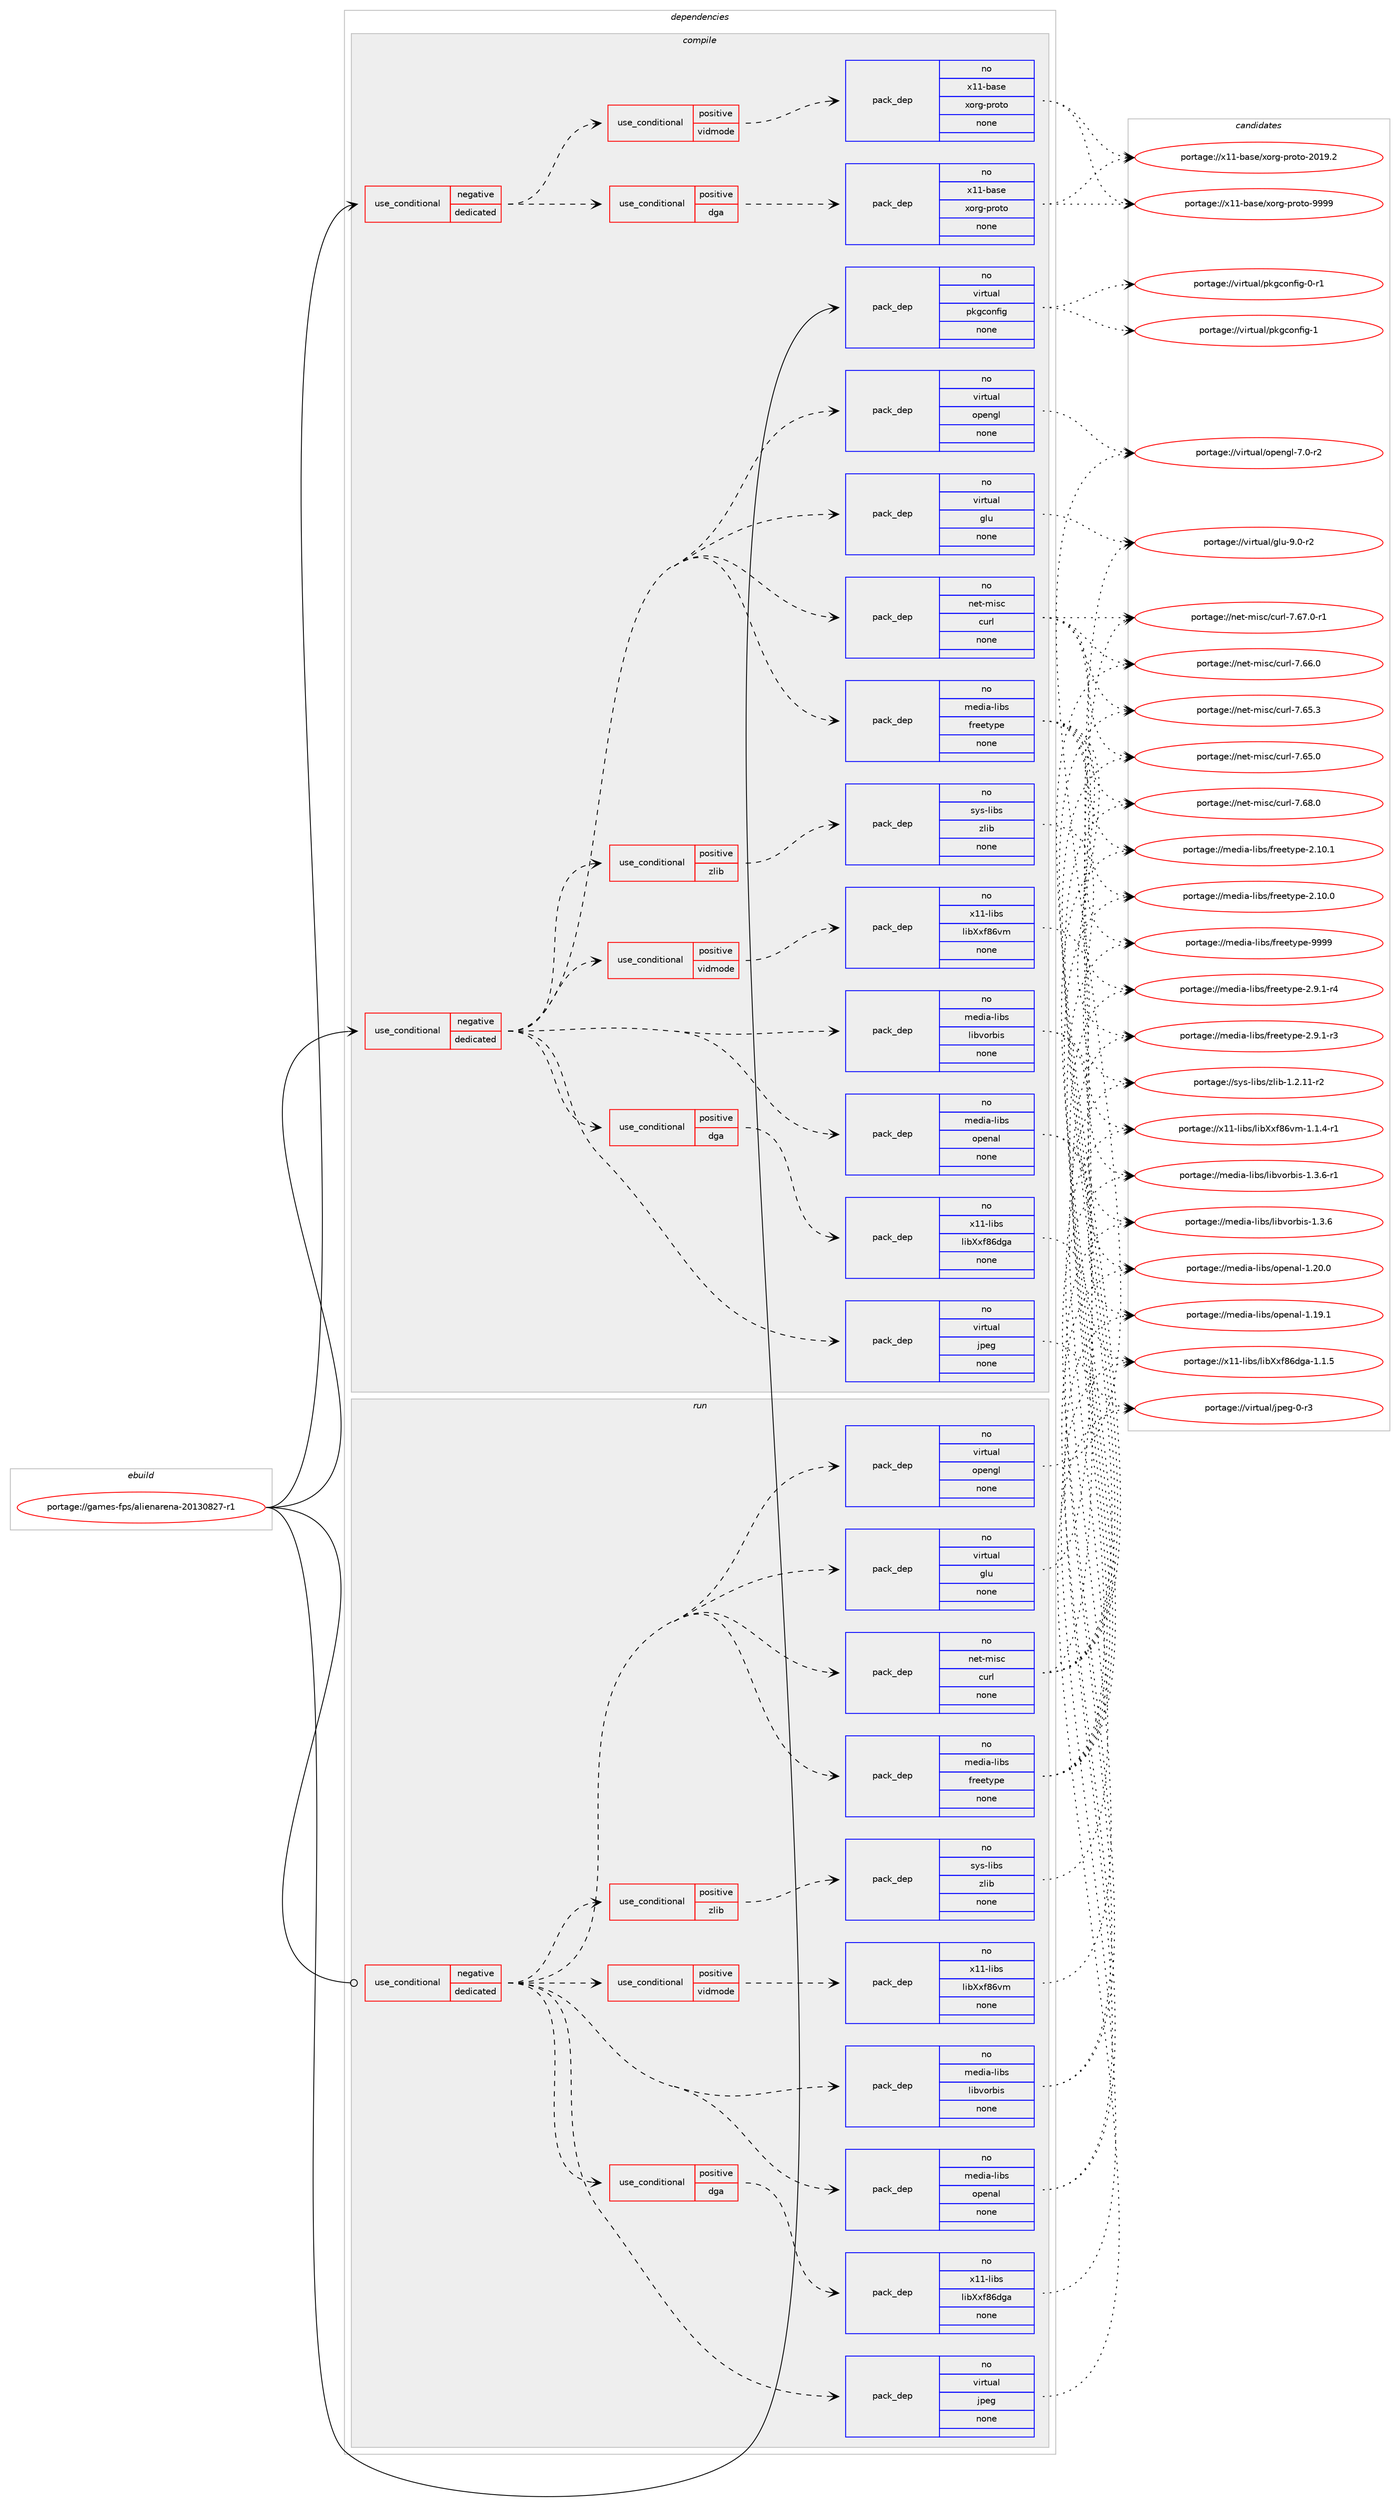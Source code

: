 digraph prolog {

# *************
# Graph options
# *************

newrank=true;
concentrate=true;
compound=true;
graph [rankdir=LR,fontname=Helvetica,fontsize=10,ranksep=1.5];#, ranksep=2.5, nodesep=0.2];
edge  [arrowhead=vee];
node  [fontname=Helvetica,fontsize=10];

# **********
# The ebuild
# **********

subgraph cluster_leftcol {
color=gray;
label=<<i>ebuild</i>>;
id [label="portage://games-fps/alienarena-20130827-r1", color=red, width=4, href="../games-fps/alienarena-20130827-r1.svg"];
}

# ****************
# The dependencies
# ****************

subgraph cluster_midcol {
color=gray;
label=<<i>dependencies</i>>;
subgraph cluster_compile {
fillcolor="#eeeeee";
style=filled;
label=<<i>compile</i>>;
subgraph cond59506 {
dependency286377 [label=<<TABLE BORDER="0" CELLBORDER="1" CELLSPACING="0" CELLPADDING="4"><TR><TD ROWSPAN="3" CELLPADDING="10">use_conditional</TD></TR><TR><TD>negative</TD></TR><TR><TD>dedicated</TD></TR></TABLE>>, shape=none, color=red];
subgraph cond59507 {
dependency286378 [label=<<TABLE BORDER="0" CELLBORDER="1" CELLSPACING="0" CELLPADDING="4"><TR><TD ROWSPAN="3" CELLPADDING="10">use_conditional</TD></TR><TR><TD>positive</TD></TR><TR><TD>dga</TD></TR></TABLE>>, shape=none, color=red];
subgraph pack222417 {
dependency286379 [label=<<TABLE BORDER="0" CELLBORDER="1" CELLSPACING="0" CELLPADDING="4" WIDTH="220"><TR><TD ROWSPAN="6" CELLPADDING="30">pack_dep</TD></TR><TR><TD WIDTH="110">no</TD></TR><TR><TD>x11-base</TD></TR><TR><TD>xorg-proto</TD></TR><TR><TD>none</TD></TR><TR><TD></TD></TR></TABLE>>, shape=none, color=blue];
}
dependency286378:e -> dependency286379:w [weight=20,style="dashed",arrowhead="vee"];
}
dependency286377:e -> dependency286378:w [weight=20,style="dashed",arrowhead="vee"];
subgraph cond59508 {
dependency286380 [label=<<TABLE BORDER="0" CELLBORDER="1" CELLSPACING="0" CELLPADDING="4"><TR><TD ROWSPAN="3" CELLPADDING="10">use_conditional</TD></TR><TR><TD>positive</TD></TR><TR><TD>vidmode</TD></TR></TABLE>>, shape=none, color=red];
subgraph pack222418 {
dependency286381 [label=<<TABLE BORDER="0" CELLBORDER="1" CELLSPACING="0" CELLPADDING="4" WIDTH="220"><TR><TD ROWSPAN="6" CELLPADDING="30">pack_dep</TD></TR><TR><TD WIDTH="110">no</TD></TR><TR><TD>x11-base</TD></TR><TR><TD>xorg-proto</TD></TR><TR><TD>none</TD></TR><TR><TD></TD></TR></TABLE>>, shape=none, color=blue];
}
dependency286380:e -> dependency286381:w [weight=20,style="dashed",arrowhead="vee"];
}
dependency286377:e -> dependency286380:w [weight=20,style="dashed",arrowhead="vee"];
}
id:e -> dependency286377:w [weight=20,style="solid",arrowhead="vee"];
subgraph cond59509 {
dependency286382 [label=<<TABLE BORDER="0" CELLBORDER="1" CELLSPACING="0" CELLPADDING="4"><TR><TD ROWSPAN="3" CELLPADDING="10">use_conditional</TD></TR><TR><TD>negative</TD></TR><TR><TD>dedicated</TD></TR></TABLE>>, shape=none, color=red];
subgraph pack222419 {
dependency286383 [label=<<TABLE BORDER="0" CELLBORDER="1" CELLSPACING="0" CELLPADDING="4" WIDTH="220"><TR><TD ROWSPAN="6" CELLPADDING="30">pack_dep</TD></TR><TR><TD WIDTH="110">no</TD></TR><TR><TD>virtual</TD></TR><TR><TD>jpeg</TD></TR><TR><TD>none</TD></TR><TR><TD></TD></TR></TABLE>>, shape=none, color=blue];
}
dependency286382:e -> dependency286383:w [weight=20,style="dashed",arrowhead="vee"];
subgraph pack222420 {
dependency286384 [label=<<TABLE BORDER="0" CELLBORDER="1" CELLSPACING="0" CELLPADDING="4" WIDTH="220"><TR><TD ROWSPAN="6" CELLPADDING="30">pack_dep</TD></TR><TR><TD WIDTH="110">no</TD></TR><TR><TD>media-libs</TD></TR><TR><TD>openal</TD></TR><TR><TD>none</TD></TR><TR><TD></TD></TR></TABLE>>, shape=none, color=blue];
}
dependency286382:e -> dependency286384:w [weight=20,style="dashed",arrowhead="vee"];
subgraph pack222421 {
dependency286385 [label=<<TABLE BORDER="0" CELLBORDER="1" CELLSPACING="0" CELLPADDING="4" WIDTH="220"><TR><TD ROWSPAN="6" CELLPADDING="30">pack_dep</TD></TR><TR><TD WIDTH="110">no</TD></TR><TR><TD>media-libs</TD></TR><TR><TD>libvorbis</TD></TR><TR><TD>none</TD></TR><TR><TD></TD></TR></TABLE>>, shape=none, color=blue];
}
dependency286382:e -> dependency286385:w [weight=20,style="dashed",arrowhead="vee"];
subgraph pack222422 {
dependency286386 [label=<<TABLE BORDER="0" CELLBORDER="1" CELLSPACING="0" CELLPADDING="4" WIDTH="220"><TR><TD ROWSPAN="6" CELLPADDING="30">pack_dep</TD></TR><TR><TD WIDTH="110">no</TD></TR><TR><TD>media-libs</TD></TR><TR><TD>freetype</TD></TR><TR><TD>none</TD></TR><TR><TD></TD></TR></TABLE>>, shape=none, color=blue];
}
dependency286382:e -> dependency286386:w [weight=20,style="dashed",arrowhead="vee"];
subgraph pack222423 {
dependency286387 [label=<<TABLE BORDER="0" CELLBORDER="1" CELLSPACING="0" CELLPADDING="4" WIDTH="220"><TR><TD ROWSPAN="6" CELLPADDING="30">pack_dep</TD></TR><TR><TD WIDTH="110">no</TD></TR><TR><TD>virtual</TD></TR><TR><TD>glu</TD></TR><TR><TD>none</TD></TR><TR><TD></TD></TR></TABLE>>, shape=none, color=blue];
}
dependency286382:e -> dependency286387:w [weight=20,style="dashed",arrowhead="vee"];
subgraph pack222424 {
dependency286388 [label=<<TABLE BORDER="0" CELLBORDER="1" CELLSPACING="0" CELLPADDING="4" WIDTH="220"><TR><TD ROWSPAN="6" CELLPADDING="30">pack_dep</TD></TR><TR><TD WIDTH="110">no</TD></TR><TR><TD>virtual</TD></TR><TR><TD>opengl</TD></TR><TR><TD>none</TD></TR><TR><TD></TD></TR></TABLE>>, shape=none, color=blue];
}
dependency286382:e -> dependency286388:w [weight=20,style="dashed",arrowhead="vee"];
subgraph cond59510 {
dependency286389 [label=<<TABLE BORDER="0" CELLBORDER="1" CELLSPACING="0" CELLPADDING="4"><TR><TD ROWSPAN="3" CELLPADDING="10">use_conditional</TD></TR><TR><TD>positive</TD></TR><TR><TD>dga</TD></TR></TABLE>>, shape=none, color=red];
subgraph pack222425 {
dependency286390 [label=<<TABLE BORDER="0" CELLBORDER="1" CELLSPACING="0" CELLPADDING="4" WIDTH="220"><TR><TD ROWSPAN="6" CELLPADDING="30">pack_dep</TD></TR><TR><TD WIDTH="110">no</TD></TR><TR><TD>x11-libs</TD></TR><TR><TD>libXxf86dga</TD></TR><TR><TD>none</TD></TR><TR><TD></TD></TR></TABLE>>, shape=none, color=blue];
}
dependency286389:e -> dependency286390:w [weight=20,style="dashed",arrowhead="vee"];
}
dependency286382:e -> dependency286389:w [weight=20,style="dashed",arrowhead="vee"];
subgraph cond59511 {
dependency286391 [label=<<TABLE BORDER="0" CELLBORDER="1" CELLSPACING="0" CELLPADDING="4"><TR><TD ROWSPAN="3" CELLPADDING="10">use_conditional</TD></TR><TR><TD>positive</TD></TR><TR><TD>vidmode</TD></TR></TABLE>>, shape=none, color=red];
subgraph pack222426 {
dependency286392 [label=<<TABLE BORDER="0" CELLBORDER="1" CELLSPACING="0" CELLPADDING="4" WIDTH="220"><TR><TD ROWSPAN="6" CELLPADDING="30">pack_dep</TD></TR><TR><TD WIDTH="110">no</TD></TR><TR><TD>x11-libs</TD></TR><TR><TD>libXxf86vm</TD></TR><TR><TD>none</TD></TR><TR><TD></TD></TR></TABLE>>, shape=none, color=blue];
}
dependency286391:e -> dependency286392:w [weight=20,style="dashed",arrowhead="vee"];
}
dependency286382:e -> dependency286391:w [weight=20,style="dashed",arrowhead="vee"];
subgraph cond59512 {
dependency286393 [label=<<TABLE BORDER="0" CELLBORDER="1" CELLSPACING="0" CELLPADDING="4"><TR><TD ROWSPAN="3" CELLPADDING="10">use_conditional</TD></TR><TR><TD>positive</TD></TR><TR><TD>zlib</TD></TR></TABLE>>, shape=none, color=red];
subgraph pack222427 {
dependency286394 [label=<<TABLE BORDER="0" CELLBORDER="1" CELLSPACING="0" CELLPADDING="4" WIDTH="220"><TR><TD ROWSPAN="6" CELLPADDING="30">pack_dep</TD></TR><TR><TD WIDTH="110">no</TD></TR><TR><TD>sys-libs</TD></TR><TR><TD>zlib</TD></TR><TR><TD>none</TD></TR><TR><TD></TD></TR></TABLE>>, shape=none, color=blue];
}
dependency286393:e -> dependency286394:w [weight=20,style="dashed",arrowhead="vee"];
}
dependency286382:e -> dependency286393:w [weight=20,style="dashed",arrowhead="vee"];
subgraph pack222428 {
dependency286395 [label=<<TABLE BORDER="0" CELLBORDER="1" CELLSPACING="0" CELLPADDING="4" WIDTH="220"><TR><TD ROWSPAN="6" CELLPADDING="30">pack_dep</TD></TR><TR><TD WIDTH="110">no</TD></TR><TR><TD>net-misc</TD></TR><TR><TD>curl</TD></TR><TR><TD>none</TD></TR><TR><TD></TD></TR></TABLE>>, shape=none, color=blue];
}
dependency286382:e -> dependency286395:w [weight=20,style="dashed",arrowhead="vee"];
}
id:e -> dependency286382:w [weight=20,style="solid",arrowhead="vee"];
subgraph pack222429 {
dependency286396 [label=<<TABLE BORDER="0" CELLBORDER="1" CELLSPACING="0" CELLPADDING="4" WIDTH="220"><TR><TD ROWSPAN="6" CELLPADDING="30">pack_dep</TD></TR><TR><TD WIDTH="110">no</TD></TR><TR><TD>virtual</TD></TR><TR><TD>pkgconfig</TD></TR><TR><TD>none</TD></TR><TR><TD></TD></TR></TABLE>>, shape=none, color=blue];
}
id:e -> dependency286396:w [weight=20,style="solid",arrowhead="vee"];
}
subgraph cluster_compileandrun {
fillcolor="#eeeeee";
style=filled;
label=<<i>compile and run</i>>;
}
subgraph cluster_run {
fillcolor="#eeeeee";
style=filled;
label=<<i>run</i>>;
subgraph cond59513 {
dependency286397 [label=<<TABLE BORDER="0" CELLBORDER="1" CELLSPACING="0" CELLPADDING="4"><TR><TD ROWSPAN="3" CELLPADDING="10">use_conditional</TD></TR><TR><TD>negative</TD></TR><TR><TD>dedicated</TD></TR></TABLE>>, shape=none, color=red];
subgraph pack222430 {
dependency286398 [label=<<TABLE BORDER="0" CELLBORDER="1" CELLSPACING="0" CELLPADDING="4" WIDTH="220"><TR><TD ROWSPAN="6" CELLPADDING="30">pack_dep</TD></TR><TR><TD WIDTH="110">no</TD></TR><TR><TD>virtual</TD></TR><TR><TD>jpeg</TD></TR><TR><TD>none</TD></TR><TR><TD></TD></TR></TABLE>>, shape=none, color=blue];
}
dependency286397:e -> dependency286398:w [weight=20,style="dashed",arrowhead="vee"];
subgraph pack222431 {
dependency286399 [label=<<TABLE BORDER="0" CELLBORDER="1" CELLSPACING="0" CELLPADDING="4" WIDTH="220"><TR><TD ROWSPAN="6" CELLPADDING="30">pack_dep</TD></TR><TR><TD WIDTH="110">no</TD></TR><TR><TD>media-libs</TD></TR><TR><TD>openal</TD></TR><TR><TD>none</TD></TR><TR><TD></TD></TR></TABLE>>, shape=none, color=blue];
}
dependency286397:e -> dependency286399:w [weight=20,style="dashed",arrowhead="vee"];
subgraph pack222432 {
dependency286400 [label=<<TABLE BORDER="0" CELLBORDER="1" CELLSPACING="0" CELLPADDING="4" WIDTH="220"><TR><TD ROWSPAN="6" CELLPADDING="30">pack_dep</TD></TR><TR><TD WIDTH="110">no</TD></TR><TR><TD>media-libs</TD></TR><TR><TD>libvorbis</TD></TR><TR><TD>none</TD></TR><TR><TD></TD></TR></TABLE>>, shape=none, color=blue];
}
dependency286397:e -> dependency286400:w [weight=20,style="dashed",arrowhead="vee"];
subgraph pack222433 {
dependency286401 [label=<<TABLE BORDER="0" CELLBORDER="1" CELLSPACING="0" CELLPADDING="4" WIDTH="220"><TR><TD ROWSPAN="6" CELLPADDING="30">pack_dep</TD></TR><TR><TD WIDTH="110">no</TD></TR><TR><TD>media-libs</TD></TR><TR><TD>freetype</TD></TR><TR><TD>none</TD></TR><TR><TD></TD></TR></TABLE>>, shape=none, color=blue];
}
dependency286397:e -> dependency286401:w [weight=20,style="dashed",arrowhead="vee"];
subgraph pack222434 {
dependency286402 [label=<<TABLE BORDER="0" CELLBORDER="1" CELLSPACING="0" CELLPADDING="4" WIDTH="220"><TR><TD ROWSPAN="6" CELLPADDING="30">pack_dep</TD></TR><TR><TD WIDTH="110">no</TD></TR><TR><TD>virtual</TD></TR><TR><TD>glu</TD></TR><TR><TD>none</TD></TR><TR><TD></TD></TR></TABLE>>, shape=none, color=blue];
}
dependency286397:e -> dependency286402:w [weight=20,style="dashed",arrowhead="vee"];
subgraph pack222435 {
dependency286403 [label=<<TABLE BORDER="0" CELLBORDER="1" CELLSPACING="0" CELLPADDING="4" WIDTH="220"><TR><TD ROWSPAN="6" CELLPADDING="30">pack_dep</TD></TR><TR><TD WIDTH="110">no</TD></TR><TR><TD>virtual</TD></TR><TR><TD>opengl</TD></TR><TR><TD>none</TD></TR><TR><TD></TD></TR></TABLE>>, shape=none, color=blue];
}
dependency286397:e -> dependency286403:w [weight=20,style="dashed",arrowhead="vee"];
subgraph cond59514 {
dependency286404 [label=<<TABLE BORDER="0" CELLBORDER="1" CELLSPACING="0" CELLPADDING="4"><TR><TD ROWSPAN="3" CELLPADDING="10">use_conditional</TD></TR><TR><TD>positive</TD></TR><TR><TD>dga</TD></TR></TABLE>>, shape=none, color=red];
subgraph pack222436 {
dependency286405 [label=<<TABLE BORDER="0" CELLBORDER="1" CELLSPACING="0" CELLPADDING="4" WIDTH="220"><TR><TD ROWSPAN="6" CELLPADDING="30">pack_dep</TD></TR><TR><TD WIDTH="110">no</TD></TR><TR><TD>x11-libs</TD></TR><TR><TD>libXxf86dga</TD></TR><TR><TD>none</TD></TR><TR><TD></TD></TR></TABLE>>, shape=none, color=blue];
}
dependency286404:e -> dependency286405:w [weight=20,style="dashed",arrowhead="vee"];
}
dependency286397:e -> dependency286404:w [weight=20,style="dashed",arrowhead="vee"];
subgraph cond59515 {
dependency286406 [label=<<TABLE BORDER="0" CELLBORDER="1" CELLSPACING="0" CELLPADDING="4"><TR><TD ROWSPAN="3" CELLPADDING="10">use_conditional</TD></TR><TR><TD>positive</TD></TR><TR><TD>vidmode</TD></TR></TABLE>>, shape=none, color=red];
subgraph pack222437 {
dependency286407 [label=<<TABLE BORDER="0" CELLBORDER="1" CELLSPACING="0" CELLPADDING="4" WIDTH="220"><TR><TD ROWSPAN="6" CELLPADDING="30">pack_dep</TD></TR><TR><TD WIDTH="110">no</TD></TR><TR><TD>x11-libs</TD></TR><TR><TD>libXxf86vm</TD></TR><TR><TD>none</TD></TR><TR><TD></TD></TR></TABLE>>, shape=none, color=blue];
}
dependency286406:e -> dependency286407:w [weight=20,style="dashed",arrowhead="vee"];
}
dependency286397:e -> dependency286406:w [weight=20,style="dashed",arrowhead="vee"];
subgraph cond59516 {
dependency286408 [label=<<TABLE BORDER="0" CELLBORDER="1" CELLSPACING="0" CELLPADDING="4"><TR><TD ROWSPAN="3" CELLPADDING="10">use_conditional</TD></TR><TR><TD>positive</TD></TR><TR><TD>zlib</TD></TR></TABLE>>, shape=none, color=red];
subgraph pack222438 {
dependency286409 [label=<<TABLE BORDER="0" CELLBORDER="1" CELLSPACING="0" CELLPADDING="4" WIDTH="220"><TR><TD ROWSPAN="6" CELLPADDING="30">pack_dep</TD></TR><TR><TD WIDTH="110">no</TD></TR><TR><TD>sys-libs</TD></TR><TR><TD>zlib</TD></TR><TR><TD>none</TD></TR><TR><TD></TD></TR></TABLE>>, shape=none, color=blue];
}
dependency286408:e -> dependency286409:w [weight=20,style="dashed",arrowhead="vee"];
}
dependency286397:e -> dependency286408:w [weight=20,style="dashed",arrowhead="vee"];
subgraph pack222439 {
dependency286410 [label=<<TABLE BORDER="0" CELLBORDER="1" CELLSPACING="0" CELLPADDING="4" WIDTH="220"><TR><TD ROWSPAN="6" CELLPADDING="30">pack_dep</TD></TR><TR><TD WIDTH="110">no</TD></TR><TR><TD>net-misc</TD></TR><TR><TD>curl</TD></TR><TR><TD>none</TD></TR><TR><TD></TD></TR></TABLE>>, shape=none, color=blue];
}
dependency286397:e -> dependency286410:w [weight=20,style="dashed",arrowhead="vee"];
}
id:e -> dependency286397:w [weight=20,style="solid",arrowhead="odot"];
}
}

# **************
# The candidates
# **************

subgraph cluster_choices {
rank=same;
color=gray;
label=<<i>candidates</i>>;

subgraph choice222417 {
color=black;
nodesep=1;
choice120494945989711510147120111114103451121141111161114557575757 [label="portage://x11-base/xorg-proto-9999", color=red, width=4,href="../x11-base/xorg-proto-9999.svg"];
choice1204949459897115101471201111141034511211411111611145504849574650 [label="portage://x11-base/xorg-proto-2019.2", color=red, width=4,href="../x11-base/xorg-proto-2019.2.svg"];
dependency286379:e -> choice120494945989711510147120111114103451121141111161114557575757:w [style=dotted,weight="100"];
dependency286379:e -> choice1204949459897115101471201111141034511211411111611145504849574650:w [style=dotted,weight="100"];
}
subgraph choice222418 {
color=black;
nodesep=1;
choice120494945989711510147120111114103451121141111161114557575757 [label="portage://x11-base/xorg-proto-9999", color=red, width=4,href="../x11-base/xorg-proto-9999.svg"];
choice1204949459897115101471201111141034511211411111611145504849574650 [label="portage://x11-base/xorg-proto-2019.2", color=red, width=4,href="../x11-base/xorg-proto-2019.2.svg"];
dependency286381:e -> choice120494945989711510147120111114103451121141111161114557575757:w [style=dotted,weight="100"];
dependency286381:e -> choice1204949459897115101471201111141034511211411111611145504849574650:w [style=dotted,weight="100"];
}
subgraph choice222419 {
color=black;
nodesep=1;
choice118105114116117971084710611210110345484511451 [label="portage://virtual/jpeg-0-r3", color=red, width=4,href="../virtual/jpeg-0-r3.svg"];
dependency286383:e -> choice118105114116117971084710611210110345484511451:w [style=dotted,weight="100"];
}
subgraph choice222420 {
color=black;
nodesep=1;
choice109101100105974510810598115471111121011109710845494650484648 [label="portage://media-libs/openal-1.20.0", color=red, width=4,href="../media-libs/openal-1.20.0.svg"];
choice109101100105974510810598115471111121011109710845494649574649 [label="portage://media-libs/openal-1.19.1", color=red, width=4,href="../media-libs/openal-1.19.1.svg"];
dependency286384:e -> choice109101100105974510810598115471111121011109710845494650484648:w [style=dotted,weight="100"];
dependency286384:e -> choice109101100105974510810598115471111121011109710845494649574649:w [style=dotted,weight="100"];
}
subgraph choice222421 {
color=black;
nodesep=1;
choice1091011001059745108105981154710810598118111114981051154549465146544511449 [label="portage://media-libs/libvorbis-1.3.6-r1", color=red, width=4,href="../media-libs/libvorbis-1.3.6-r1.svg"];
choice109101100105974510810598115471081059811811111498105115454946514654 [label="portage://media-libs/libvorbis-1.3.6", color=red, width=4,href="../media-libs/libvorbis-1.3.6.svg"];
dependency286385:e -> choice1091011001059745108105981154710810598118111114981051154549465146544511449:w [style=dotted,weight="100"];
dependency286385:e -> choice109101100105974510810598115471081059811811111498105115454946514654:w [style=dotted,weight="100"];
}
subgraph choice222422 {
color=black;
nodesep=1;
choice109101100105974510810598115471021141011011161211121014557575757 [label="portage://media-libs/freetype-9999", color=red, width=4,href="../media-libs/freetype-9999.svg"];
choice109101100105974510810598115471021141011011161211121014550465746494511452 [label="portage://media-libs/freetype-2.9.1-r4", color=red, width=4,href="../media-libs/freetype-2.9.1-r4.svg"];
choice109101100105974510810598115471021141011011161211121014550465746494511451 [label="portage://media-libs/freetype-2.9.1-r3", color=red, width=4,href="../media-libs/freetype-2.9.1-r3.svg"];
choice1091011001059745108105981154710211410110111612111210145504649484649 [label="portage://media-libs/freetype-2.10.1", color=red, width=4,href="../media-libs/freetype-2.10.1.svg"];
choice1091011001059745108105981154710211410110111612111210145504649484648 [label="portage://media-libs/freetype-2.10.0", color=red, width=4,href="../media-libs/freetype-2.10.0.svg"];
dependency286386:e -> choice109101100105974510810598115471021141011011161211121014557575757:w [style=dotted,weight="100"];
dependency286386:e -> choice109101100105974510810598115471021141011011161211121014550465746494511452:w [style=dotted,weight="100"];
dependency286386:e -> choice109101100105974510810598115471021141011011161211121014550465746494511451:w [style=dotted,weight="100"];
dependency286386:e -> choice1091011001059745108105981154710211410110111612111210145504649484649:w [style=dotted,weight="100"];
dependency286386:e -> choice1091011001059745108105981154710211410110111612111210145504649484648:w [style=dotted,weight="100"];
}
subgraph choice222423 {
color=black;
nodesep=1;
choice1181051141161179710847103108117455746484511450 [label="portage://virtual/glu-9.0-r2", color=red, width=4,href="../virtual/glu-9.0-r2.svg"];
dependency286387:e -> choice1181051141161179710847103108117455746484511450:w [style=dotted,weight="100"];
}
subgraph choice222424 {
color=black;
nodesep=1;
choice1181051141161179710847111112101110103108455546484511450 [label="portage://virtual/opengl-7.0-r2", color=red, width=4,href="../virtual/opengl-7.0-r2.svg"];
dependency286388:e -> choice1181051141161179710847111112101110103108455546484511450:w [style=dotted,weight="100"];
}
subgraph choice222425 {
color=black;
nodesep=1;
choice12049494510810598115471081059888120102565410010397454946494653 [label="portage://x11-libs/libXxf86dga-1.1.5", color=red, width=4,href="../x11-libs/libXxf86dga-1.1.5.svg"];
dependency286390:e -> choice12049494510810598115471081059888120102565410010397454946494653:w [style=dotted,weight="100"];
}
subgraph choice222426 {
color=black;
nodesep=1;
choice1204949451081059811547108105988812010256541181094549464946524511449 [label="portage://x11-libs/libXxf86vm-1.1.4-r1", color=red, width=4,href="../x11-libs/libXxf86vm-1.1.4-r1.svg"];
dependency286392:e -> choice1204949451081059811547108105988812010256541181094549464946524511449:w [style=dotted,weight="100"];
}
subgraph choice222427 {
color=black;
nodesep=1;
choice11512111545108105981154712210810598454946504649494511450 [label="portage://sys-libs/zlib-1.2.11-r2", color=red, width=4,href="../sys-libs/zlib-1.2.11-r2.svg"];
dependency286394:e -> choice11512111545108105981154712210810598454946504649494511450:w [style=dotted,weight="100"];
}
subgraph choice222428 {
color=black;
nodesep=1;
choice1101011164510910511599479911711410845554654564648 [label="portage://net-misc/curl-7.68.0", color=red, width=4,href="../net-misc/curl-7.68.0.svg"];
choice11010111645109105115994799117114108455546545546484511449 [label="portage://net-misc/curl-7.67.0-r1", color=red, width=4,href="../net-misc/curl-7.67.0-r1.svg"];
choice1101011164510910511599479911711410845554654544648 [label="portage://net-misc/curl-7.66.0", color=red, width=4,href="../net-misc/curl-7.66.0.svg"];
choice1101011164510910511599479911711410845554654534651 [label="portage://net-misc/curl-7.65.3", color=red, width=4,href="../net-misc/curl-7.65.3.svg"];
choice1101011164510910511599479911711410845554654534648 [label="portage://net-misc/curl-7.65.0", color=red, width=4,href="../net-misc/curl-7.65.0.svg"];
dependency286395:e -> choice1101011164510910511599479911711410845554654564648:w [style=dotted,weight="100"];
dependency286395:e -> choice11010111645109105115994799117114108455546545546484511449:w [style=dotted,weight="100"];
dependency286395:e -> choice1101011164510910511599479911711410845554654544648:w [style=dotted,weight="100"];
dependency286395:e -> choice1101011164510910511599479911711410845554654534651:w [style=dotted,weight="100"];
dependency286395:e -> choice1101011164510910511599479911711410845554654534648:w [style=dotted,weight="100"];
}
subgraph choice222429 {
color=black;
nodesep=1;
choice1181051141161179710847112107103991111101021051034549 [label="portage://virtual/pkgconfig-1", color=red, width=4,href="../virtual/pkgconfig-1.svg"];
choice11810511411611797108471121071039911111010210510345484511449 [label="portage://virtual/pkgconfig-0-r1", color=red, width=4,href="../virtual/pkgconfig-0-r1.svg"];
dependency286396:e -> choice1181051141161179710847112107103991111101021051034549:w [style=dotted,weight="100"];
dependency286396:e -> choice11810511411611797108471121071039911111010210510345484511449:w [style=dotted,weight="100"];
}
subgraph choice222430 {
color=black;
nodesep=1;
choice118105114116117971084710611210110345484511451 [label="portage://virtual/jpeg-0-r3", color=red, width=4,href="../virtual/jpeg-0-r3.svg"];
dependency286398:e -> choice118105114116117971084710611210110345484511451:w [style=dotted,weight="100"];
}
subgraph choice222431 {
color=black;
nodesep=1;
choice109101100105974510810598115471111121011109710845494650484648 [label="portage://media-libs/openal-1.20.0", color=red, width=4,href="../media-libs/openal-1.20.0.svg"];
choice109101100105974510810598115471111121011109710845494649574649 [label="portage://media-libs/openal-1.19.1", color=red, width=4,href="../media-libs/openal-1.19.1.svg"];
dependency286399:e -> choice109101100105974510810598115471111121011109710845494650484648:w [style=dotted,weight="100"];
dependency286399:e -> choice109101100105974510810598115471111121011109710845494649574649:w [style=dotted,weight="100"];
}
subgraph choice222432 {
color=black;
nodesep=1;
choice1091011001059745108105981154710810598118111114981051154549465146544511449 [label="portage://media-libs/libvorbis-1.3.6-r1", color=red, width=4,href="../media-libs/libvorbis-1.3.6-r1.svg"];
choice109101100105974510810598115471081059811811111498105115454946514654 [label="portage://media-libs/libvorbis-1.3.6", color=red, width=4,href="../media-libs/libvorbis-1.3.6.svg"];
dependency286400:e -> choice1091011001059745108105981154710810598118111114981051154549465146544511449:w [style=dotted,weight="100"];
dependency286400:e -> choice109101100105974510810598115471081059811811111498105115454946514654:w [style=dotted,weight="100"];
}
subgraph choice222433 {
color=black;
nodesep=1;
choice109101100105974510810598115471021141011011161211121014557575757 [label="portage://media-libs/freetype-9999", color=red, width=4,href="../media-libs/freetype-9999.svg"];
choice109101100105974510810598115471021141011011161211121014550465746494511452 [label="portage://media-libs/freetype-2.9.1-r4", color=red, width=4,href="../media-libs/freetype-2.9.1-r4.svg"];
choice109101100105974510810598115471021141011011161211121014550465746494511451 [label="portage://media-libs/freetype-2.9.1-r3", color=red, width=4,href="../media-libs/freetype-2.9.1-r3.svg"];
choice1091011001059745108105981154710211410110111612111210145504649484649 [label="portage://media-libs/freetype-2.10.1", color=red, width=4,href="../media-libs/freetype-2.10.1.svg"];
choice1091011001059745108105981154710211410110111612111210145504649484648 [label="portage://media-libs/freetype-2.10.0", color=red, width=4,href="../media-libs/freetype-2.10.0.svg"];
dependency286401:e -> choice109101100105974510810598115471021141011011161211121014557575757:w [style=dotted,weight="100"];
dependency286401:e -> choice109101100105974510810598115471021141011011161211121014550465746494511452:w [style=dotted,weight="100"];
dependency286401:e -> choice109101100105974510810598115471021141011011161211121014550465746494511451:w [style=dotted,weight="100"];
dependency286401:e -> choice1091011001059745108105981154710211410110111612111210145504649484649:w [style=dotted,weight="100"];
dependency286401:e -> choice1091011001059745108105981154710211410110111612111210145504649484648:w [style=dotted,weight="100"];
}
subgraph choice222434 {
color=black;
nodesep=1;
choice1181051141161179710847103108117455746484511450 [label="portage://virtual/glu-9.0-r2", color=red, width=4,href="../virtual/glu-9.0-r2.svg"];
dependency286402:e -> choice1181051141161179710847103108117455746484511450:w [style=dotted,weight="100"];
}
subgraph choice222435 {
color=black;
nodesep=1;
choice1181051141161179710847111112101110103108455546484511450 [label="portage://virtual/opengl-7.0-r2", color=red, width=4,href="../virtual/opengl-7.0-r2.svg"];
dependency286403:e -> choice1181051141161179710847111112101110103108455546484511450:w [style=dotted,weight="100"];
}
subgraph choice222436 {
color=black;
nodesep=1;
choice12049494510810598115471081059888120102565410010397454946494653 [label="portage://x11-libs/libXxf86dga-1.1.5", color=red, width=4,href="../x11-libs/libXxf86dga-1.1.5.svg"];
dependency286405:e -> choice12049494510810598115471081059888120102565410010397454946494653:w [style=dotted,weight="100"];
}
subgraph choice222437 {
color=black;
nodesep=1;
choice1204949451081059811547108105988812010256541181094549464946524511449 [label="portage://x11-libs/libXxf86vm-1.1.4-r1", color=red, width=4,href="../x11-libs/libXxf86vm-1.1.4-r1.svg"];
dependency286407:e -> choice1204949451081059811547108105988812010256541181094549464946524511449:w [style=dotted,weight="100"];
}
subgraph choice222438 {
color=black;
nodesep=1;
choice11512111545108105981154712210810598454946504649494511450 [label="portage://sys-libs/zlib-1.2.11-r2", color=red, width=4,href="../sys-libs/zlib-1.2.11-r2.svg"];
dependency286409:e -> choice11512111545108105981154712210810598454946504649494511450:w [style=dotted,weight="100"];
}
subgraph choice222439 {
color=black;
nodesep=1;
choice1101011164510910511599479911711410845554654564648 [label="portage://net-misc/curl-7.68.0", color=red, width=4,href="../net-misc/curl-7.68.0.svg"];
choice11010111645109105115994799117114108455546545546484511449 [label="portage://net-misc/curl-7.67.0-r1", color=red, width=4,href="../net-misc/curl-7.67.0-r1.svg"];
choice1101011164510910511599479911711410845554654544648 [label="portage://net-misc/curl-7.66.0", color=red, width=4,href="../net-misc/curl-7.66.0.svg"];
choice1101011164510910511599479911711410845554654534651 [label="portage://net-misc/curl-7.65.3", color=red, width=4,href="../net-misc/curl-7.65.3.svg"];
choice1101011164510910511599479911711410845554654534648 [label="portage://net-misc/curl-7.65.0", color=red, width=4,href="../net-misc/curl-7.65.0.svg"];
dependency286410:e -> choice1101011164510910511599479911711410845554654564648:w [style=dotted,weight="100"];
dependency286410:e -> choice11010111645109105115994799117114108455546545546484511449:w [style=dotted,weight="100"];
dependency286410:e -> choice1101011164510910511599479911711410845554654544648:w [style=dotted,weight="100"];
dependency286410:e -> choice1101011164510910511599479911711410845554654534651:w [style=dotted,weight="100"];
dependency286410:e -> choice1101011164510910511599479911711410845554654534648:w [style=dotted,weight="100"];
}
}

}
